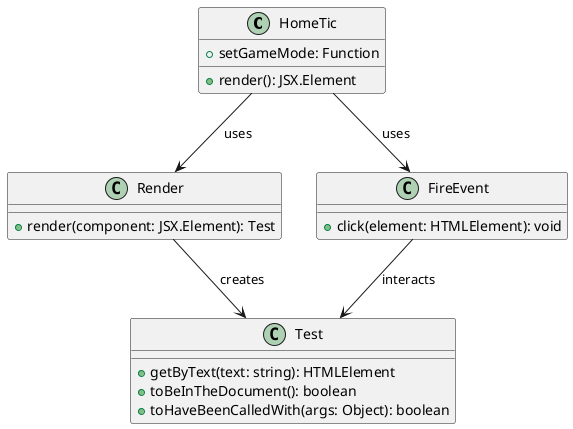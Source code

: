 
@startuml
class HomeTic {
    +setGameMode: Function
    +render(): JSX.Element
}

class Test {
    +getByText(text: string): HTMLElement
    +toBeInTheDocument(): boolean
    +toHaveBeenCalledWith(args: Object): boolean
}

class Render {
    +render(component: JSX.Element): Test
}

class FireEvent {
    +click(element: HTMLElement): void
}

HomeTic --> Render : uses
HomeTic --> FireEvent : uses
Render --> Test : creates
FireEvent --> Test : interacts

@enduml
